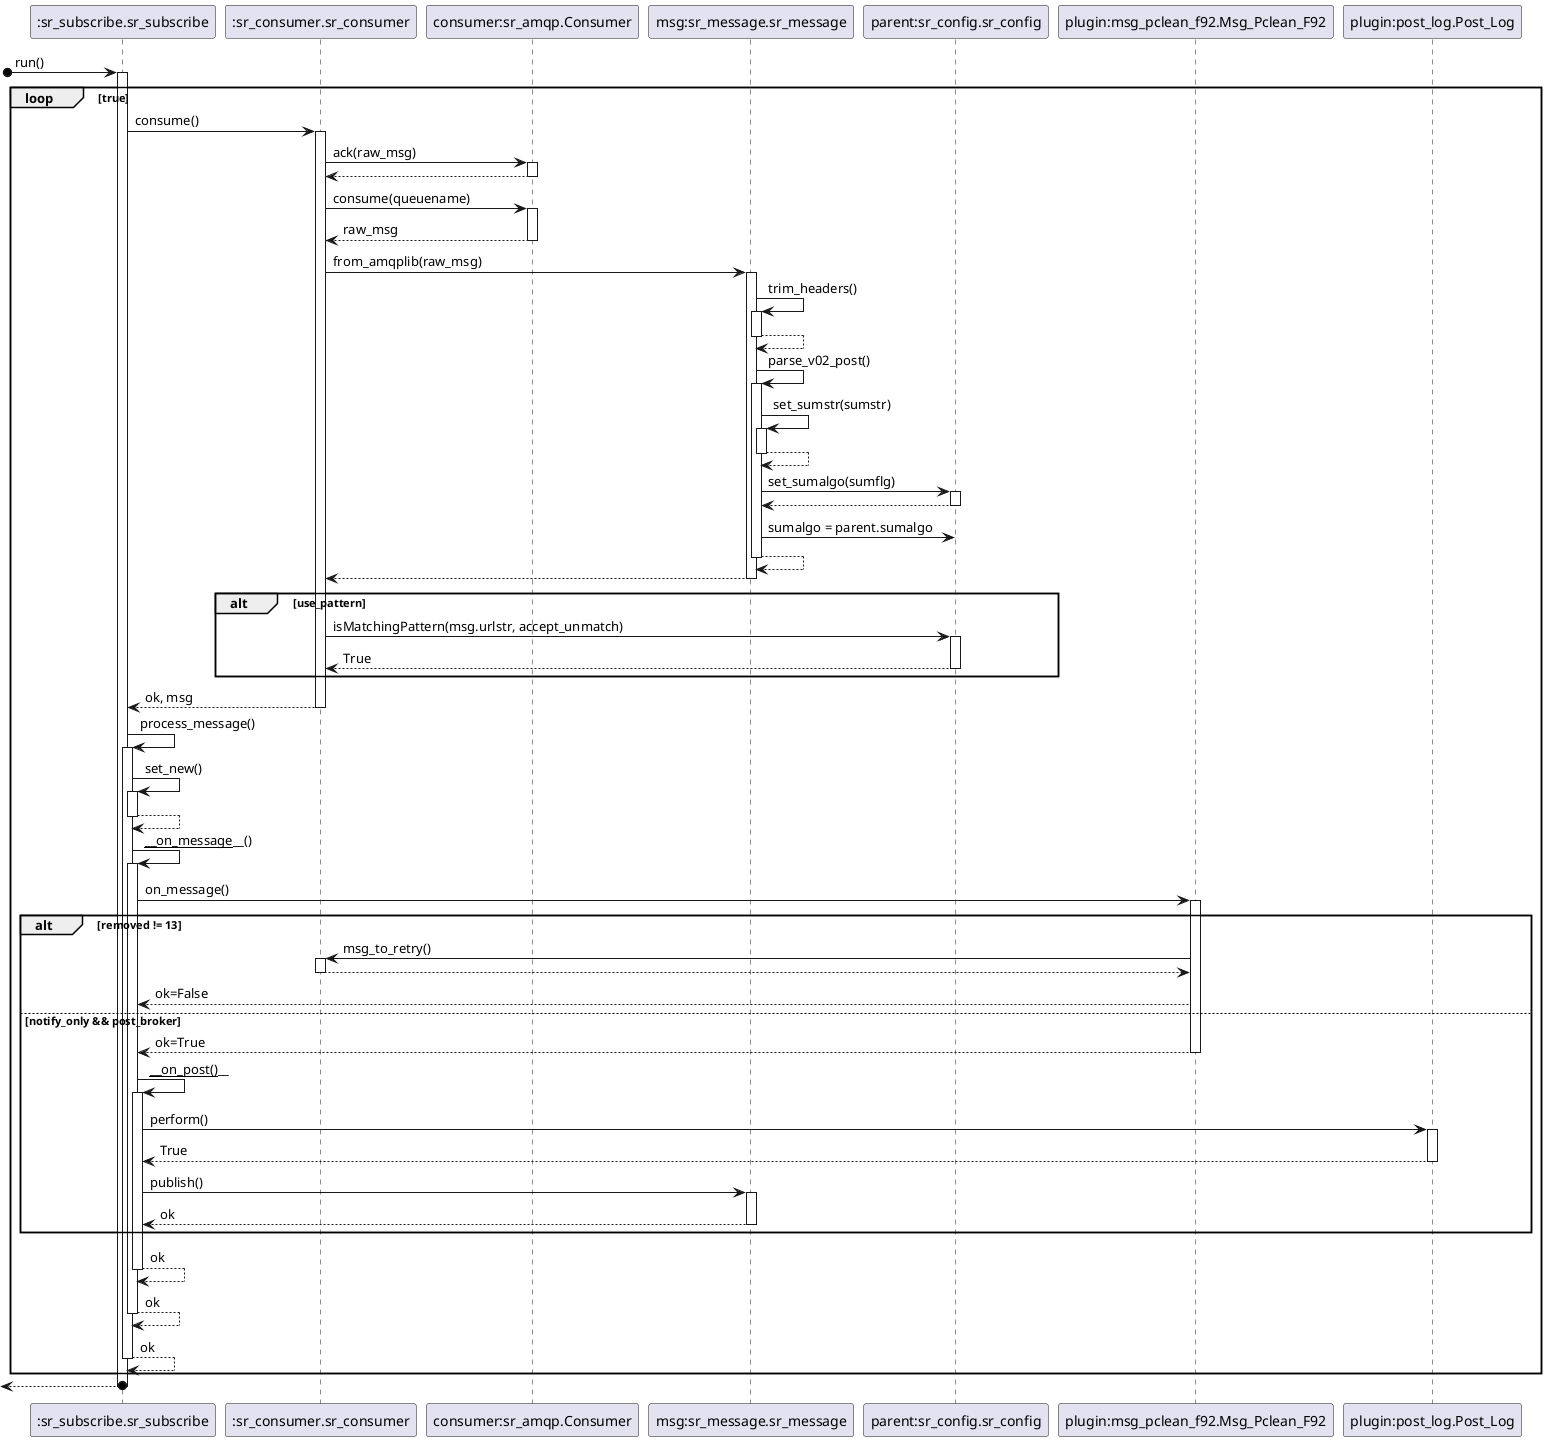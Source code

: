 @startuml
participant ":sr_subscribe.sr_subscribe" as ss
participant ":sr_consumer.sr_consumer" as scsc
participant "consumer:sr_amqp.Consumer" as sac
participant "msg:sr_message.sr_message" as smsm
participant "parent:sr_config.sr_config" as pss
participant "plugin:msg_pclean_f92.Msg_Pclean_F92" as mpf
participant "plugin:post_log.Post_Log" as pl

''''''Gathering message''''''
[o-> ss: run()
loop true
 activate ss
 ss -> scsc: consume()
  activate scsc
  scsc -> sac: ack(raw_msg)
   activate sac
   return
  scsc -> sac: consume(queuename)
   activate sac
   return raw_msg

''''''Prepare message''''''''
  scsc -> smsm: from_amqplib(raw_msg)
   activate smsm
   smsm -> smsm: trim_headers()
    activate smsm
    return
   smsm -> smsm: parse_v02_post()
    activate smsm
    smsm -> smsm: set_sumstr(sumstr)
     activate smsm
     return
    smsm -> pss: set_sumalgo(sumflg)
     activate pss
     return
    smsm -> pss: sumalgo = parent.sumalgo
    return
   return
 alt use_pattern
   scsc -> pss: isMatchingPattern(msg.urlstr, accept_unmatch)
   activate pss
   return True
 end alt
 return ok, msg
 ss -> ss: process_message()
  activate ss
  ss -> ss: set_new()
   activate ss
   return
  ss -> ss: ____on_message____()
   activate ss
   ss -> mpf: on_message()
    activate mpf
    alt removed != 13
     mpf -> scsc: msg_to_retry()
      activate scsc
      return
     ss <-- mpf: ok=False
    else notify_only && post_broker
     ss <-- mpf: ok=True
     deactivate mpf
     ss -> ss: ____on_post()____
      activate ss
      ss -> pl: perform()
       activate pl
       return True
      ss -> smsm: publish()
       activate smsm
       return ok
    end alt
   return ok
  return ok
 return ok
end loop
[<--o ss
deactivate ss
@enduml